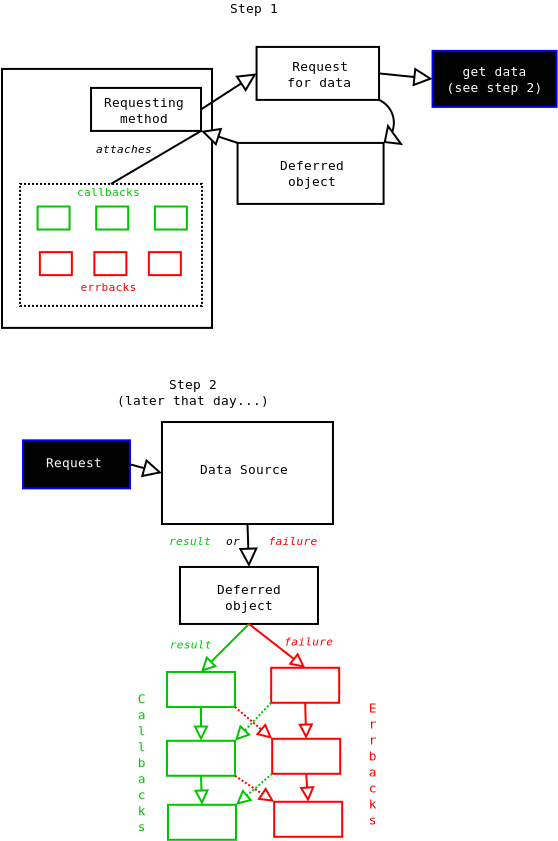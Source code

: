 <?xml version="1.0"?>
<dia:diagram xmlns:dia="http://www.lysator.liu.se/~alla/dia/">
  <dia:layer name="Background" visible="true">
    <dia:object type="Standard - Box" version="0" id="O0">
      <dia:attribute name="obj_pos">
        <dia:point val="10.321,6.85"/>
      </dia:attribute>
      <dia:attribute name="obj_bb">
        <dia:rectangle val="10.271,6.8;20.872,19.849"/>
      </dia:attribute>
      <dia:attribute name="elem_corner">
        <dia:point val="10.321,6.85"/>
      </dia:attribute>
      <dia:attribute name="elem_width">
        <dia:real val="10.501"/>
      </dia:attribute>
      <dia:attribute name="elem_height">
        <dia:real val="12.949"/>
      </dia:attribute>
      <dia:attribute name="show_background">
        <dia:boolean val="true"/>
      </dia:attribute>
    </dia:object>
    <dia:object type="Standard - Box" version="0" id="O1">
      <dia:attribute name="obj_pos">
        <dia:point val="11.222,12.599"/>
      </dia:attribute>
      <dia:attribute name="obj_bb">
        <dia:rectangle val="11.172,12.549;20.372,18.749"/>
      </dia:attribute>
      <dia:attribute name="elem_corner">
        <dia:point val="11.222,12.599"/>
      </dia:attribute>
      <dia:attribute name="elem_width">
        <dia:real val="9.1"/>
      </dia:attribute>
      <dia:attribute name="elem_height">
        <dia:real val="6.1"/>
      </dia:attribute>
      <dia:attribute name="border_width">
        <dia:real val="0.1"/>
      </dia:attribute>
      <dia:attribute name="show_background">
        <dia:boolean val="true"/>
      </dia:attribute>
      <dia:attribute name="line_style">
        <dia:enum val="4"/>
      </dia:attribute>
    </dia:object>
    <dia:object type="Standard - Line" version="0" id="O2">
      <dia:attribute name="obj_pos">
        <dia:point val="20.272,8.875"/>
      </dia:attribute>
      <dia:attribute name="obj_bb">
        <dia:rectangle val="20.23,6.403;23.485,8.917"/>
      </dia:attribute>
      <dia:attribute name="conn_endpoints">
        <dia:point val="20.272,8.875"/>
        <dia:point val="23.05,7.075"/>
      </dia:attribute>
      <dia:attribute name="numcp">
        <dia:int val="1"/>
      </dia:attribute>
      <dia:attribute name="line_width">
        <dia:real val="0.1"/>
      </dia:attribute>
      <dia:attribute name="end_arrow">
        <dia:enum val="2"/>
      </dia:attribute>
      <dia:attribute name="end_arrow_length">
        <dia:real val="0.8"/>
      </dia:attribute>
      <dia:attribute name="end_arrow_width">
        <dia:real val="0.8"/>
      </dia:attribute>
      <dia:connections>
        <dia:connection handle="0" to="O6" connection="4"/>
        <dia:connection handle="1" to="O3" connection="3"/>
      </dia:connections>
    </dia:object>
    <dia:object type="Standard - Box" version="0" id="O3">
      <dia:attribute name="obj_pos">
        <dia:point val="23.05,5.75"/>
      </dia:attribute>
      <dia:attribute name="obj_bb">
        <dia:rectangle val="23,5.7;29.222,8.449"/>
      </dia:attribute>
      <dia:attribute name="elem_corner">
        <dia:point val="23.05,5.75"/>
      </dia:attribute>
      <dia:attribute name="elem_width">
        <dia:real val="6.122"/>
      </dia:attribute>
      <dia:attribute name="elem_height">
        <dia:real val="2.649"/>
      </dia:attribute>
      <dia:attribute name="show_background">
        <dia:boolean val="true"/>
      </dia:attribute>
    </dia:object>
    <dia:object type="Standard - Arc" version="0" id="O4">
      <dia:attribute name="obj_pos">
        <dia:point val="29.172,8.399"/>
      </dia:attribute>
      <dia:attribute name="obj_bb">
        <dia:rectangle val="28.306,8.35;29.965,10.666"/>
      </dia:attribute>
      <dia:attribute name="conn_endpoints">
        <dia:point val="29.172,8.399"/>
        <dia:point val="29.4,10.55"/>
      </dia:attribute>
      <dia:attribute name="curve_distance">
        <dia:real val="-0.625"/>
      </dia:attribute>
      <dia:attribute name="line_width">
        <dia:real val="0.1"/>
      </dia:attribute>
      <dia:attribute name="end_arrow">
        <dia:enum val="2"/>
      </dia:attribute>
      <dia:attribute name="end_arrow_length">
        <dia:real val="0.6"/>
      </dia:attribute>
      <dia:attribute name="end_arrow_width">
        <dia:real val="1.1"/>
      </dia:attribute>
      <dia:connections>
        <dia:connection handle="0" to="O3" connection="7"/>
        <dia:connection handle="1" to="O5" connection="2"/>
      </dia:connections>
    </dia:object>
    <dia:object type="Standard - Box" version="0" id="O5">
      <dia:attribute name="obj_pos">
        <dia:point val="22.1,10.55"/>
      </dia:attribute>
      <dia:attribute name="obj_bb">
        <dia:rectangle val="22.05,10.5;29.45,13.65"/>
      </dia:attribute>
      <dia:attribute name="elem_corner">
        <dia:point val="22.1,10.55"/>
      </dia:attribute>
      <dia:attribute name="elem_width">
        <dia:real val="7.3"/>
      </dia:attribute>
      <dia:attribute name="elem_height">
        <dia:real val="3.05"/>
      </dia:attribute>
      <dia:attribute name="show_background">
        <dia:boolean val="true"/>
      </dia:attribute>
    </dia:object>
    <dia:object type="Standard - Box" version="0" id="O6">
      <dia:attribute name="obj_pos">
        <dia:point val="14.772,7.8"/>
      </dia:attribute>
      <dia:attribute name="obj_bb">
        <dia:rectangle val="14.722,7.75;20.322,10"/>
      </dia:attribute>
      <dia:attribute name="elem_corner">
        <dia:point val="14.772,7.8"/>
      </dia:attribute>
      <dia:attribute name="elem_width">
        <dia:real val="5.5"/>
      </dia:attribute>
      <dia:attribute name="elem_height">
        <dia:real val="2.15"/>
      </dia:attribute>
      <dia:attribute name="show_background">
        <dia:boolean val="true"/>
      </dia:attribute>
    </dia:object>
    <dia:object type="Standard - Box" version="0" id="O7">
      <dia:attribute name="obj_pos">
        <dia:point val="12.099,13.73"/>
      </dia:attribute>
      <dia:attribute name="obj_bb">
        <dia:rectangle val="12.049,13.68;13.749,14.93"/>
      </dia:attribute>
      <dia:attribute name="elem_corner">
        <dia:point val="12.099,13.73"/>
      </dia:attribute>
      <dia:attribute name="elem_width">
        <dia:real val="1.6"/>
      </dia:attribute>
      <dia:attribute name="elem_height">
        <dia:real val="1.15"/>
      </dia:attribute>
      <dia:attribute name="border_width">
        <dia:real val="0.1"/>
      </dia:attribute>
      <dia:attribute name="border_color">
        <dia:color val="#00c600"/>
      </dia:attribute>
      <dia:attribute name="show_background">
        <dia:boolean val="true"/>
      </dia:attribute>
    </dia:object>
    <dia:object type="Standard - Box" version="0" id="O8">
      <dia:attribute name="obj_pos">
        <dia:point val="15.031,13.73"/>
      </dia:attribute>
      <dia:attribute name="obj_bb">
        <dia:rectangle val="14.981,13.68;16.681,14.93"/>
      </dia:attribute>
      <dia:attribute name="elem_corner">
        <dia:point val="15.031,13.73"/>
      </dia:attribute>
      <dia:attribute name="elem_width">
        <dia:real val="1.6"/>
      </dia:attribute>
      <dia:attribute name="elem_height">
        <dia:real val="1.15"/>
      </dia:attribute>
      <dia:attribute name="border_width">
        <dia:real val="0.1"/>
      </dia:attribute>
      <dia:attribute name="border_color">
        <dia:color val="#00c600"/>
      </dia:attribute>
      <dia:attribute name="show_background">
        <dia:boolean val="true"/>
      </dia:attribute>
    </dia:object>
    <dia:object type="Standard - Box" version="0" id="O9">
      <dia:attribute name="obj_pos">
        <dia:point val="17.964,13.73"/>
      </dia:attribute>
      <dia:attribute name="obj_bb">
        <dia:rectangle val="17.914,13.68;19.614,14.93"/>
      </dia:attribute>
      <dia:attribute name="elem_corner">
        <dia:point val="17.964,13.73"/>
      </dia:attribute>
      <dia:attribute name="elem_width">
        <dia:real val="1.6"/>
      </dia:attribute>
      <dia:attribute name="elem_height">
        <dia:real val="1.15"/>
      </dia:attribute>
      <dia:attribute name="border_width">
        <dia:real val="0.1"/>
      </dia:attribute>
      <dia:attribute name="border_color">
        <dia:color val="#00c600"/>
      </dia:attribute>
      <dia:attribute name="show_background">
        <dia:boolean val="true"/>
      </dia:attribute>
    </dia:object>
    <dia:object type="Standard - Box" version="0" id="O10">
      <dia:attribute name="obj_pos">
        <dia:point val="12.214,16.01"/>
      </dia:attribute>
      <dia:attribute name="obj_bb">
        <dia:rectangle val="12.164,15.96;13.864,17.21"/>
      </dia:attribute>
      <dia:attribute name="elem_corner">
        <dia:point val="12.214,16.01"/>
      </dia:attribute>
      <dia:attribute name="elem_width">
        <dia:real val="1.6"/>
      </dia:attribute>
      <dia:attribute name="elem_height">
        <dia:real val="1.15"/>
      </dia:attribute>
      <dia:attribute name="border_width">
        <dia:real val="0.1"/>
      </dia:attribute>
      <dia:attribute name="border_color">
        <dia:color val="#ff0000"/>
      </dia:attribute>
      <dia:attribute name="show_background">
        <dia:boolean val="true"/>
      </dia:attribute>
    </dia:object>
    <dia:object type="Standard - Box" version="0" id="O11">
      <dia:attribute name="obj_pos">
        <dia:point val="14.939,16.01"/>
      </dia:attribute>
      <dia:attribute name="obj_bb">
        <dia:rectangle val="14.889,15.96;16.589,17.21"/>
      </dia:attribute>
      <dia:attribute name="elem_corner">
        <dia:point val="14.939,16.01"/>
      </dia:attribute>
      <dia:attribute name="elem_width">
        <dia:real val="1.6"/>
      </dia:attribute>
      <dia:attribute name="elem_height">
        <dia:real val="1.15"/>
      </dia:attribute>
      <dia:attribute name="border_width">
        <dia:real val="0.1"/>
      </dia:attribute>
      <dia:attribute name="border_color">
        <dia:color val="#ff0000"/>
      </dia:attribute>
      <dia:attribute name="show_background">
        <dia:boolean val="true"/>
      </dia:attribute>
    </dia:object>
    <dia:object type="Standard - Box" version="0" id="O12">
      <dia:attribute name="obj_pos">
        <dia:point val="17.664,16.01"/>
      </dia:attribute>
      <dia:attribute name="obj_bb">
        <dia:rectangle val="17.614,15.96;19.314,17.21"/>
      </dia:attribute>
      <dia:attribute name="elem_corner">
        <dia:point val="17.664,16.01"/>
      </dia:attribute>
      <dia:attribute name="elem_width">
        <dia:real val="1.6"/>
      </dia:attribute>
      <dia:attribute name="elem_height">
        <dia:real val="1.15"/>
      </dia:attribute>
      <dia:attribute name="border_width">
        <dia:real val="0.1"/>
      </dia:attribute>
      <dia:attribute name="border_color">
        <dia:color val="#ff0000"/>
      </dia:attribute>
      <dia:attribute name="show_background">
        <dia:boolean val="true"/>
      </dia:attribute>
    </dia:object>
    <dia:object type="Standard - Text" version="0" id="O13">
      <dia:attribute name="obj_pos">
        <dia:point val="26.179,6.949"/>
      </dia:attribute>
      <dia:attribute name="obj_bb">
        <dia:rectangle val="24.14,6.332;28.218,7.932"/>
      </dia:attribute>
      <dia:attribute name="text">
        <dia:composite type="text">
          <dia:attribute name="string">
            <dia:string>#Request
for data#</dia:string>
          </dia:attribute>
          <dia:attribute name="font">
            <dia:font name="Courier"/>
          </dia:attribute>
          <dia:attribute name="height">
            <dia:real val="0.8"/>
          </dia:attribute>
          <dia:attribute name="pos">
            <dia:point val="26.179,6.949"/>
          </dia:attribute>
          <dia:attribute name="color">
            <dia:color val="#000000"/>
          </dia:attribute>
          <dia:attribute name="alignment">
            <dia:enum val="1"/>
          </dia:attribute>
        </dia:composite>
      </dia:attribute>
    </dia:object>
    <dia:object type="Standard - Text" version="0" id="O14">
      <dia:attribute name="obj_pos">
        <dia:point val="17.422,8.749"/>
      </dia:attribute>
      <dia:attribute name="obj_bb">
        <dia:rectangle val="14.898,8.132;19.946,9.732"/>
      </dia:attribute>
      <dia:attribute name="text">
        <dia:composite type="text">
          <dia:attribute name="string">
            <dia:string>#Requesting
method#</dia:string>
          </dia:attribute>
          <dia:attribute name="font">
            <dia:font name="Courier"/>
          </dia:attribute>
          <dia:attribute name="height">
            <dia:real val="0.8"/>
          </dia:attribute>
          <dia:attribute name="pos">
            <dia:point val="17.422,8.749"/>
          </dia:attribute>
          <dia:attribute name="color">
            <dia:color val="#000000"/>
          </dia:attribute>
          <dia:attribute name="alignment">
            <dia:enum val="1"/>
          </dia:attribute>
        </dia:composite>
      </dia:attribute>
    </dia:object>
    <dia:object type="Standard - Text" version="0" id="O15">
      <dia:attribute name="obj_pos">
        <dia:point val="15.641,17.949"/>
      </dia:attribute>
      <dia:attribute name="obj_bb">
        <dia:rectangle val="13.844,17.409;17.438,18.109"/>
      </dia:attribute>
      <dia:attribute name="text">
        <dia:composite type="text">
          <dia:attribute name="string">
            <dia:string>#errbacks#</dia:string>
          </dia:attribute>
          <dia:attribute name="font">
            <dia:font name="Courier"/>
          </dia:attribute>
          <dia:attribute name="height">
            <dia:real val="0.7"/>
          </dia:attribute>
          <dia:attribute name="pos">
            <dia:point val="15.641,17.949"/>
          </dia:attribute>
          <dia:attribute name="color">
            <dia:color val="#ff0000"/>
          </dia:attribute>
          <dia:attribute name="alignment">
            <dia:enum val="1"/>
          </dia:attribute>
        </dia:composite>
      </dia:attribute>
    </dia:object>
    <dia:object type="Standard - Text" version="0" id="O16">
      <dia:attribute name="obj_pos">
        <dia:point val="15.641,13.199"/>
      </dia:attribute>
      <dia:attribute name="obj_bb">
        <dia:rectangle val="13.632,12.659;17.65,13.359"/>
      </dia:attribute>
      <dia:attribute name="text">
        <dia:composite type="text">
          <dia:attribute name="string">
            <dia:string>#callbacks#</dia:string>
          </dia:attribute>
          <dia:attribute name="font">
            <dia:font name="Courier"/>
          </dia:attribute>
          <dia:attribute name="height">
            <dia:real val="0.7"/>
          </dia:attribute>
          <dia:attribute name="pos">
            <dia:point val="15.641,13.199"/>
          </dia:attribute>
          <dia:attribute name="color">
            <dia:color val="#00c600"/>
          </dia:attribute>
          <dia:attribute name="alignment">
            <dia:enum val="1"/>
          </dia:attribute>
        </dia:composite>
      </dia:attribute>
    </dia:object>
    <dia:object type="Standard - Text" version="0" id="O17">
      <dia:attribute name="obj_pos">
        <dia:point val="25.822,11.899"/>
      </dia:attribute>
      <dia:attribute name="obj_bb">
        <dia:rectangle val="23.783,11.282;27.861,12.882"/>
      </dia:attribute>
      <dia:attribute name="text">
        <dia:composite type="text">
          <dia:attribute name="string">
            <dia:string>#Deferred
object#</dia:string>
          </dia:attribute>
          <dia:attribute name="font">
            <dia:font name="Courier"/>
          </dia:attribute>
          <dia:attribute name="height">
            <dia:real val="0.8"/>
          </dia:attribute>
          <dia:attribute name="pos">
            <dia:point val="25.822,11.899"/>
          </dia:attribute>
          <dia:attribute name="color">
            <dia:color val="#000000"/>
          </dia:attribute>
          <dia:attribute name="alignment">
            <dia:enum val="1"/>
          </dia:attribute>
        </dia:composite>
      </dia:attribute>
    </dia:object>
    <dia:object type="Standard - Line" version="0" id="O18">
      <dia:attribute name="obj_pos">
        <dia:point val="22.1,10.55"/>
      </dia:attribute>
      <dia:attribute name="obj_bb">
        <dia:rectangle val="20.023,9.19;22.148,10.71"/>
      </dia:attribute>
      <dia:attribute name="conn_endpoints">
        <dia:point val="22.1,10.55"/>
        <dia:point val="20.272,9.95"/>
      </dia:attribute>
      <dia:attribute name="numcp">
        <dia:int val="1"/>
      </dia:attribute>
      <dia:attribute name="line_width">
        <dia:real val="0.1"/>
      </dia:attribute>
      <dia:attribute name="end_arrow">
        <dia:enum val="2"/>
      </dia:attribute>
      <dia:attribute name="end_arrow_length">
        <dia:real val="0.8"/>
      </dia:attribute>
      <dia:attribute name="end_arrow_width">
        <dia:real val="0.8"/>
      </dia:attribute>
      <dia:connections>
        <dia:connection handle="0" to="O5" connection="0"/>
        <dia:connection handle="1" to="O6" connection="7"/>
      </dia:connections>
    </dia:object>
    <dia:object type="Standard - Line" version="0" id="O19">
      <dia:attribute name="obj_pos">
        <dia:point val="20.272,9.95"/>
      </dia:attribute>
      <dia:attribute name="obj_bb">
        <dia:rectangle val="15.729,9.907;20.315,12.642"/>
      </dia:attribute>
      <dia:attribute name="conn_endpoints">
        <dia:point val="20.272,9.95"/>
        <dia:point val="15.772,12.599"/>
      </dia:attribute>
      <dia:attribute name="numcp">
        <dia:int val="1"/>
      </dia:attribute>
      <dia:connections>
        <dia:connection handle="0" to="O6" connection="7"/>
        <dia:connection handle="1" to="O1" connection="1"/>
      </dia:connections>
    </dia:object>
    <dia:object type="Standard - Text" version="0" id="O20">
      <dia:attribute name="obj_pos">
        <dia:point val="16.422,11.049"/>
      </dia:attribute>
      <dia:attribute name="obj_bb">
        <dia:rectangle val="14.625,10.509;18.219,11.209"/>
      </dia:attribute>
      <dia:attribute name="text">
        <dia:composite type="text">
          <dia:attribute name="string">
            <dia:string>#attaches#</dia:string>
          </dia:attribute>
          <dia:attribute name="font">
            <dia:font name="Courier-Oblique"/>
          </dia:attribute>
          <dia:attribute name="height">
            <dia:real val="0.7"/>
          </dia:attribute>
          <dia:attribute name="pos">
            <dia:point val="16.422,11.049"/>
          </dia:attribute>
          <dia:attribute name="color">
            <dia:color val="#000000"/>
          </dia:attribute>
          <dia:attribute name="alignment">
            <dia:enum val="1"/>
          </dia:attribute>
        </dia:composite>
      </dia:attribute>
    </dia:object>
    <dia:object type="Standard - Box" version="0" id="O21">
      <dia:attribute name="obj_pos">
        <dia:point val="31.849,5.949"/>
      </dia:attribute>
      <dia:attribute name="obj_bb">
        <dia:rectangle val="31.799,5.899;38.099,8.799"/>
      </dia:attribute>
      <dia:attribute name="elem_corner">
        <dia:point val="31.849,5.949"/>
      </dia:attribute>
      <dia:attribute name="elem_width">
        <dia:real val="6.2"/>
      </dia:attribute>
      <dia:attribute name="elem_height">
        <dia:real val="2.8"/>
      </dia:attribute>
      <dia:attribute name="border_width">
        <dia:real val="0.1"/>
      </dia:attribute>
      <dia:attribute name="border_color">
        <dia:color val="#0000ff"/>
      </dia:attribute>
      <dia:attribute name="inner_color">
        <dia:color val="#010101"/>
      </dia:attribute>
      <dia:attribute name="show_background">
        <dia:boolean val="true"/>
      </dia:attribute>
    </dia:object>
    <dia:object type="Standard - Text" version="0" id="O22">
      <dia:attribute name="obj_pos">
        <dia:point val="34.95,7.199"/>
      </dia:attribute>
      <dia:attribute name="obj_bb">
        <dia:rectangle val="31.941,6.582;37.958,8.182"/>
      </dia:attribute>
      <dia:attribute name="text">
        <dia:composite type="text">
          <dia:attribute name="string">
            <dia:string>#get data
(see step 2)#</dia:string>
          </dia:attribute>
          <dia:attribute name="font">
            <dia:font name="Courier"/>
          </dia:attribute>
          <dia:attribute name="height">
            <dia:real val="0.8"/>
          </dia:attribute>
          <dia:attribute name="pos">
            <dia:point val="34.95,7.199"/>
          </dia:attribute>
          <dia:attribute name="color">
            <dia:color val="#ffffff"/>
          </dia:attribute>
          <dia:attribute name="alignment">
            <dia:enum val="1"/>
          </dia:attribute>
        </dia:composite>
      </dia:attribute>
    </dia:object>
    <dia:object type="Standard - Line" version="0" id="O23">
      <dia:attribute name="obj_pos">
        <dia:point val="29.172,7.075"/>
      </dia:attribute>
      <dia:attribute name="obj_bb">
        <dia:rectangle val="29.122,6.554;31.931,8.145"/>
      </dia:attribute>
      <dia:attribute name="conn_endpoints">
        <dia:point val="29.172,7.075"/>
        <dia:point val="31.849,7.349"/>
      </dia:attribute>
      <dia:attribute name="numcp">
        <dia:int val="1"/>
      </dia:attribute>
      <dia:attribute name="line_width">
        <dia:real val="0.1"/>
      </dia:attribute>
      <dia:attribute name="end_arrow">
        <dia:enum val="2"/>
      </dia:attribute>
      <dia:attribute name="end_arrow_length">
        <dia:real val="0.8"/>
      </dia:attribute>
      <dia:attribute name="end_arrow_width">
        <dia:real val="0.8"/>
      </dia:attribute>
      <dia:connections>
        <dia:connection handle="0" to="O3" connection="4"/>
        <dia:connection handle="1" to="O21" connection="3"/>
      </dia:connections>
    </dia:object>
    <dia:object type="Standard - Text" version="0" id="O24">
      <dia:attribute name="obj_pos">
        <dia:point val="22.92,4.049"/>
      </dia:attribute>
      <dia:attribute name="obj_bb">
        <dia:rectangle val="21.365,3.432;24.474,4.232"/>
      </dia:attribute>
      <dia:attribute name="text">
        <dia:composite type="text">
          <dia:attribute name="string">
            <dia:string>#Step 1#</dia:string>
          </dia:attribute>
          <dia:attribute name="font">
            <dia:font name="Courier"/>
          </dia:attribute>
          <dia:attribute name="height">
            <dia:real val="0.8"/>
          </dia:attribute>
          <dia:attribute name="pos">
            <dia:point val="22.92,4.049"/>
          </dia:attribute>
          <dia:attribute name="color">
            <dia:color val="#000000"/>
          </dia:attribute>
          <dia:attribute name="alignment">
            <dia:enum val="1"/>
          </dia:attribute>
        </dia:composite>
      </dia:attribute>
    </dia:object>
    <dia:object type="Standard - Text" version="0" id="O25">
      <dia:attribute name="obj_pos">
        <dia:point val="19.87,22.852"/>
      </dia:attribute>
      <dia:attribute name="obj_bb">
        <dia:rectangle val="15.164,22.235;24.575,23.835"/>
      </dia:attribute>
      <dia:attribute name="text">
        <dia:composite type="text">
          <dia:attribute name="string">
            <dia:string>#Step 2
(later that day...)#</dia:string>
          </dia:attribute>
          <dia:attribute name="font">
            <dia:font name="Courier"/>
          </dia:attribute>
          <dia:attribute name="height">
            <dia:real val="0.8"/>
          </dia:attribute>
          <dia:attribute name="pos">
            <dia:point val="19.87,22.852"/>
          </dia:attribute>
          <dia:attribute name="color">
            <dia:color val="#000000"/>
          </dia:attribute>
          <dia:attribute name="alignment">
            <dia:enum val="1"/>
          </dia:attribute>
        </dia:composite>
      </dia:attribute>
    </dia:object>
    <dia:object type="Standard - Box" version="0" id="O26">
      <dia:attribute name="obj_pos">
        <dia:point val="18.32,24.505"/>
      </dia:attribute>
      <dia:attribute name="obj_bb">
        <dia:rectangle val="18.27,24.455;26.92,29.655"/>
      </dia:attribute>
      <dia:attribute name="elem_corner">
        <dia:point val="18.32,24.505"/>
      </dia:attribute>
      <dia:attribute name="elem_width">
        <dia:real val="8.55"/>
      </dia:attribute>
      <dia:attribute name="elem_height">
        <dia:real val="5.1"/>
      </dia:attribute>
      <dia:attribute name="show_background">
        <dia:boolean val="true"/>
      </dia:attribute>
    </dia:object>
    <dia:object type="Standard - Text" version="0" id="O27">
      <dia:attribute name="obj_pos">
        <dia:point val="22.42,27.105"/>
      </dia:attribute>
      <dia:attribute name="obj_bb">
        <dia:rectangle val="19.653,26.488;25.186,27.288"/>
      </dia:attribute>
      <dia:attribute name="text">
        <dia:composite type="text">
          <dia:attribute name="string">
            <dia:string>#Data Source#</dia:string>
          </dia:attribute>
          <dia:attribute name="font">
            <dia:font name="Courier"/>
          </dia:attribute>
          <dia:attribute name="height">
            <dia:real val="0.8"/>
          </dia:attribute>
          <dia:attribute name="pos">
            <dia:point val="22.42,27.105"/>
          </dia:attribute>
          <dia:attribute name="color">
            <dia:color val="#000000"/>
          </dia:attribute>
          <dia:attribute name="alignment">
            <dia:enum val="1"/>
          </dia:attribute>
        </dia:composite>
      </dia:attribute>
    </dia:object>
    <dia:object type="Standard - Box" version="0" id="O28">
      <dia:attribute name="obj_pos">
        <dia:point val="11.37,25.421"/>
      </dia:attribute>
      <dia:attribute name="obj_bb">
        <dia:rectangle val="11.32,25.371;16.77,27.871"/>
      </dia:attribute>
      <dia:attribute name="elem_corner">
        <dia:point val="11.37,25.421"/>
      </dia:attribute>
      <dia:attribute name="elem_width">
        <dia:real val="5.35"/>
      </dia:attribute>
      <dia:attribute name="elem_height">
        <dia:real val="2.4"/>
      </dia:attribute>
      <dia:attribute name="border_width">
        <dia:real val="0.1"/>
      </dia:attribute>
      <dia:attribute name="border_color">
        <dia:color val="#0000ff"/>
      </dia:attribute>
      <dia:attribute name="inner_color">
        <dia:color val="#010101"/>
      </dia:attribute>
      <dia:attribute name="show_background">
        <dia:boolean val="true"/>
      </dia:attribute>
    </dia:object>
    <dia:object type="Standard - Text" version="0" id="O29">
      <dia:attribute name="obj_pos">
        <dia:point val="13.92,26.771"/>
      </dia:attribute>
      <dia:attribute name="obj_bb">
        <dia:rectangle val="12.123,26.154;15.716,26.954"/>
      </dia:attribute>
      <dia:attribute name="text">
        <dia:composite type="text">
          <dia:attribute name="string">
            <dia:string>#Request#</dia:string>
          </dia:attribute>
          <dia:attribute name="font">
            <dia:font name="Courier"/>
          </dia:attribute>
          <dia:attribute name="height">
            <dia:real val="0.8"/>
          </dia:attribute>
          <dia:attribute name="pos">
            <dia:point val="13.92,26.771"/>
          </dia:attribute>
          <dia:attribute name="color">
            <dia:color val="#ffffff"/>
          </dia:attribute>
          <dia:attribute name="alignment">
            <dia:enum val="1"/>
          </dia:attribute>
        </dia:composite>
      </dia:attribute>
    </dia:object>
    <dia:object type="Standard - Line" version="0" id="O30">
      <dia:attribute name="obj_pos">
        <dia:point val="16.72,26.621"/>
      </dia:attribute>
      <dia:attribute name="obj_bb">
        <dia:rectangle val="16.671,26.283;18.529,27.827"/>
      </dia:attribute>
      <dia:attribute name="conn_endpoints">
        <dia:point val="16.72,26.621"/>
        <dia:point val="18.32,27.055"/>
      </dia:attribute>
      <dia:attribute name="numcp">
        <dia:int val="1"/>
      </dia:attribute>
      <dia:attribute name="line_width">
        <dia:real val="0.1"/>
      </dia:attribute>
      <dia:attribute name="end_arrow">
        <dia:enum val="2"/>
      </dia:attribute>
      <dia:attribute name="end_arrow_length">
        <dia:real val="0.8"/>
      </dia:attribute>
      <dia:attribute name="end_arrow_width">
        <dia:real val="0.8"/>
      </dia:attribute>
      <dia:connections>
        <dia:connection handle="0" to="O28" connection="4"/>
        <dia:connection handle="1" to="O26" connection="3"/>
      </dia:connections>
    </dia:object>
    <dia:object type="Standard - Box" version="0" id="O31">
      <dia:attribute name="obj_pos">
        <dia:point val="19.22,31.752"/>
      </dia:attribute>
      <dia:attribute name="obj_bb">
        <dia:rectangle val="19.17,31.702;26.17,34.652"/>
      </dia:attribute>
      <dia:attribute name="elem_corner">
        <dia:point val="19.22,31.752"/>
      </dia:attribute>
      <dia:attribute name="elem_width">
        <dia:real val="6.9"/>
      </dia:attribute>
      <dia:attribute name="elem_height">
        <dia:real val="2.85"/>
      </dia:attribute>
      <dia:attribute name="show_background">
        <dia:boolean val="true"/>
      </dia:attribute>
    </dia:object>
    <dia:object type="Standard - Text" version="0" id="O32">
      <dia:attribute name="obj_pos">
        <dia:point val="22.67,33.102"/>
      </dia:attribute>
      <dia:attribute name="obj_bb">
        <dia:rectangle val="20.63,32.485;24.709,34.085"/>
      </dia:attribute>
      <dia:attribute name="text">
        <dia:composite type="text">
          <dia:attribute name="string">
            <dia:string>#Deferred
object#</dia:string>
          </dia:attribute>
          <dia:attribute name="font">
            <dia:font name="Courier"/>
          </dia:attribute>
          <dia:attribute name="height">
            <dia:real val="0.8"/>
          </dia:attribute>
          <dia:attribute name="pos">
            <dia:point val="22.67,33.102"/>
          </dia:attribute>
          <dia:attribute name="color">
            <dia:color val="#000000"/>
          </dia:attribute>
          <dia:attribute name="alignment">
            <dia:enum val="1"/>
          </dia:attribute>
        </dia:composite>
      </dia:attribute>
    </dia:object>
    <dia:object type="Standard - Line" version="0" id="O33">
      <dia:attribute name="obj_pos">
        <dia:point val="22.595,29.605"/>
      </dia:attribute>
      <dia:attribute name="obj_bb">
        <dia:rectangle val="21.87,29.555;23.469,31.802"/>
      </dia:attribute>
      <dia:attribute name="conn_endpoints">
        <dia:point val="22.595,29.605"/>
        <dia:point val="22.67,31.752"/>
      </dia:attribute>
      <dia:attribute name="numcp">
        <dia:int val="1"/>
      </dia:attribute>
      <dia:attribute name="line_width">
        <dia:real val="0.1"/>
      </dia:attribute>
      <dia:attribute name="end_arrow">
        <dia:enum val="2"/>
      </dia:attribute>
      <dia:attribute name="end_arrow_length">
        <dia:real val="0.8"/>
      </dia:attribute>
      <dia:attribute name="end_arrow_width">
        <dia:real val="0.8"/>
      </dia:attribute>
      <dia:connections>
        <dia:connection handle="0" to="O26" connection="6"/>
        <dia:connection handle="1" to="O31" connection="1"/>
      </dia:connections>
    </dia:object>
    <dia:object type="Standard - Box" version="0" id="O34">
      <dia:attribute name="obj_pos">
        <dia:point val="18.57,37.003"/>
      </dia:attribute>
      <dia:attribute name="obj_bb">
        <dia:rectangle val="18.52,36.953;22.02,38.803"/>
      </dia:attribute>
      <dia:attribute name="elem_corner">
        <dia:point val="18.57,37.003"/>
      </dia:attribute>
      <dia:attribute name="elem_width">
        <dia:real val="3.4"/>
      </dia:attribute>
      <dia:attribute name="elem_height">
        <dia:real val="1.75"/>
      </dia:attribute>
      <dia:attribute name="border_width">
        <dia:real val="0.1"/>
      </dia:attribute>
      <dia:attribute name="border_color">
        <dia:color val="#00c600"/>
      </dia:attribute>
      <dia:attribute name="show_background">
        <dia:boolean val="true"/>
      </dia:attribute>
    </dia:object>
    <dia:object type="Standard - Box" version="0" id="O35">
      <dia:attribute name="obj_pos">
        <dia:point val="18.57,40.443"/>
      </dia:attribute>
      <dia:attribute name="obj_bb">
        <dia:rectangle val="18.52,40.393;22.02,42.243"/>
      </dia:attribute>
      <dia:attribute name="elem_corner">
        <dia:point val="18.57,40.443"/>
      </dia:attribute>
      <dia:attribute name="elem_width">
        <dia:real val="3.4"/>
      </dia:attribute>
      <dia:attribute name="elem_height">
        <dia:real val="1.75"/>
      </dia:attribute>
      <dia:attribute name="border_width">
        <dia:real val="0.1"/>
      </dia:attribute>
      <dia:attribute name="border_color">
        <dia:color val="#00c600"/>
      </dia:attribute>
      <dia:attribute name="show_background">
        <dia:boolean val="true"/>
      </dia:attribute>
    </dia:object>
    <dia:object type="Standard - Box" version="0" id="O36">
      <dia:attribute name="obj_pos">
        <dia:point val="18.62,43.643"/>
      </dia:attribute>
      <dia:attribute name="obj_bb">
        <dia:rectangle val="18.57,43.593;22.07,45.443"/>
      </dia:attribute>
      <dia:attribute name="elem_corner">
        <dia:point val="18.62,43.643"/>
      </dia:attribute>
      <dia:attribute name="elem_width">
        <dia:real val="3.4"/>
      </dia:attribute>
      <dia:attribute name="elem_height">
        <dia:real val="1.75"/>
      </dia:attribute>
      <dia:attribute name="border_width">
        <dia:real val="0.1"/>
      </dia:attribute>
      <dia:attribute name="border_color">
        <dia:color val="#00c600"/>
      </dia:attribute>
      <dia:attribute name="show_background">
        <dia:boolean val="true"/>
      </dia:attribute>
    </dia:object>
    <dia:object type="Standard - Text" version="0" id="O37">
      <dia:attribute name="obj_pos">
        <dia:point val="19.72,30.653"/>
      </dia:attribute>
      <dia:attribute name="obj_bb">
        <dia:rectangle val="18.347,30.113;21.092,30.813"/>
      </dia:attribute>
      <dia:attribute name="text">
        <dia:composite type="text">
          <dia:attribute name="string">
            <dia:string>#result#</dia:string>
          </dia:attribute>
          <dia:attribute name="font">
            <dia:font name="Courier-Oblique"/>
          </dia:attribute>
          <dia:attribute name="height">
            <dia:real val="0.7"/>
          </dia:attribute>
          <dia:attribute name="pos">
            <dia:point val="19.72,30.653"/>
          </dia:attribute>
          <dia:attribute name="color">
            <dia:color val="#00c600"/>
          </dia:attribute>
          <dia:attribute name="alignment">
            <dia:enum val="1"/>
          </dia:attribute>
        </dia:composite>
      </dia:attribute>
    </dia:object>
    <dia:object type="Standard - Line" version="0" id="O38">
      <dia:attribute name="obj_pos">
        <dia:point val="22.67,34.602"/>
      </dia:attribute>
      <dia:attribute name="obj_bb">
        <dia:rectangle val="19.845,34.567;22.705,37.427"/>
      </dia:attribute>
      <dia:attribute name="conn_endpoints">
        <dia:point val="22.67,34.602"/>
        <dia:point val="20.27,37.003"/>
      </dia:attribute>
      <dia:attribute name="numcp">
        <dia:int val="1"/>
      </dia:attribute>
      <dia:attribute name="line_color">
        <dia:color val="#00c600"/>
      </dia:attribute>
      <dia:attribute name="line_width">
        <dia:real val="0.1"/>
      </dia:attribute>
      <dia:attribute name="end_arrow">
        <dia:enum val="2"/>
      </dia:attribute>
      <dia:attribute name="end_arrow_length">
        <dia:real val="0.6"/>
      </dia:attribute>
      <dia:attribute name="end_arrow_width">
        <dia:real val="0.6"/>
      </dia:attribute>
      <dia:connections>
        <dia:connection handle="0" to="O31" connection="6"/>
        <dia:connection handle="1" to="O34" connection="1"/>
      </dia:connections>
    </dia:object>
    <dia:object type="Standard - Text" version="0" id="O39">
      <dia:attribute name="obj_pos">
        <dia:point val="21.87,30.653"/>
      </dia:attribute>
      <dia:attribute name="obj_bb">
        <dia:rectangle val="21.295,30.113;22.394,30.813"/>
      </dia:attribute>
      <dia:attribute name="text">
        <dia:composite type="text">
          <dia:attribute name="string">
            <dia:string>#or#</dia:string>
          </dia:attribute>
          <dia:attribute name="font">
            <dia:font name="Courier-Oblique"/>
          </dia:attribute>
          <dia:attribute name="height">
            <dia:real val="0.7"/>
          </dia:attribute>
          <dia:attribute name="pos">
            <dia:point val="21.87,30.653"/>
          </dia:attribute>
          <dia:attribute name="color">
            <dia:color val="#000000"/>
          </dia:attribute>
          <dia:attribute name="alignment">
            <dia:enum val="1"/>
          </dia:attribute>
        </dia:composite>
      </dia:attribute>
    </dia:object>
    <dia:object type="Standard - Text" version="0" id="O40">
      <dia:attribute name="obj_pos">
        <dia:point val="24.87,30.653"/>
      </dia:attribute>
      <dia:attribute name="obj_bb">
        <dia:rectangle val="23.285,30.113;26.454,30.813"/>
      </dia:attribute>
      <dia:attribute name="text">
        <dia:composite type="text">
          <dia:attribute name="string">
            <dia:string>#failure#</dia:string>
          </dia:attribute>
          <dia:attribute name="font">
            <dia:font name="Courier-Oblique"/>
          </dia:attribute>
          <dia:attribute name="height">
            <dia:real val="0.7"/>
          </dia:attribute>
          <dia:attribute name="pos">
            <dia:point val="24.87,30.653"/>
          </dia:attribute>
          <dia:attribute name="color">
            <dia:color val="#ff0000"/>
          </dia:attribute>
          <dia:attribute name="alignment">
            <dia:enum val="1"/>
          </dia:attribute>
        </dia:composite>
      </dia:attribute>
    </dia:object>
    <dia:object type="Standard - Box" version="0" id="O41">
      <dia:attribute name="obj_pos">
        <dia:point val="23.78,36.793"/>
      </dia:attribute>
      <dia:attribute name="obj_bb">
        <dia:rectangle val="23.73,36.743;27.23,38.593"/>
      </dia:attribute>
      <dia:attribute name="elem_corner">
        <dia:point val="23.78,36.793"/>
      </dia:attribute>
      <dia:attribute name="elem_width">
        <dia:real val="3.4"/>
      </dia:attribute>
      <dia:attribute name="elem_height">
        <dia:real val="1.75"/>
      </dia:attribute>
      <dia:attribute name="border_width">
        <dia:real val="0.1"/>
      </dia:attribute>
      <dia:attribute name="border_color">
        <dia:color val="#ff0000"/>
      </dia:attribute>
      <dia:attribute name="show_background">
        <dia:boolean val="true"/>
      </dia:attribute>
    </dia:object>
    <dia:object type="Standard - Box" version="0" id="O42">
      <dia:attribute name="obj_pos">
        <dia:point val="23.83,40.343"/>
      </dia:attribute>
      <dia:attribute name="obj_bb">
        <dia:rectangle val="23.78,40.293;27.28,42.143"/>
      </dia:attribute>
      <dia:attribute name="elem_corner">
        <dia:point val="23.83,40.343"/>
      </dia:attribute>
      <dia:attribute name="elem_width">
        <dia:real val="3.4"/>
      </dia:attribute>
      <dia:attribute name="elem_height">
        <dia:real val="1.75"/>
      </dia:attribute>
      <dia:attribute name="border_width">
        <dia:real val="0.1"/>
      </dia:attribute>
      <dia:attribute name="border_color">
        <dia:color val="#ff0000"/>
      </dia:attribute>
      <dia:attribute name="show_background">
        <dia:boolean val="true"/>
      </dia:attribute>
    </dia:object>
    <dia:object type="Standard - Box" version="0" id="O43">
      <dia:attribute name="obj_pos">
        <dia:point val="23.93,43.493"/>
      </dia:attribute>
      <dia:attribute name="obj_bb">
        <dia:rectangle val="23.88,43.443;27.38,45.293"/>
      </dia:attribute>
      <dia:attribute name="elem_corner">
        <dia:point val="23.93,43.493"/>
      </dia:attribute>
      <dia:attribute name="elem_width">
        <dia:real val="3.4"/>
      </dia:attribute>
      <dia:attribute name="elem_height">
        <dia:real val="1.75"/>
      </dia:attribute>
      <dia:attribute name="border_width">
        <dia:real val="0.1"/>
      </dia:attribute>
      <dia:attribute name="border_color">
        <dia:color val="#ff0000"/>
      </dia:attribute>
      <dia:attribute name="show_background">
        <dia:boolean val="true"/>
      </dia:attribute>
    </dia:object>
    <dia:object type="Standard - Line" version="0" id="O44">
      <dia:attribute name="obj_pos">
        <dia:point val="22.67,34.602"/>
      </dia:attribute>
      <dia:attribute name="obj_bb">
        <dia:rectangle val="22.63,34.563;25.848,37.266"/>
      </dia:attribute>
      <dia:attribute name="conn_endpoints">
        <dia:point val="22.67,34.602"/>
        <dia:point val="25.48,36.793"/>
      </dia:attribute>
      <dia:attribute name="numcp">
        <dia:int val="1"/>
      </dia:attribute>
      <dia:attribute name="line_color">
        <dia:color val="#ff0000"/>
      </dia:attribute>
      <dia:attribute name="line_width">
        <dia:real val="0.1"/>
      </dia:attribute>
      <dia:attribute name="end_arrow">
        <dia:enum val="2"/>
      </dia:attribute>
      <dia:attribute name="end_arrow_length">
        <dia:real val="0.6"/>
      </dia:attribute>
      <dia:attribute name="end_arrow_width">
        <dia:real val="0.6"/>
      </dia:attribute>
      <dia:connections>
        <dia:connection handle="0" to="O31" connection="6"/>
        <dia:connection handle="1" to="O41" connection="1"/>
      </dia:connections>
    </dia:object>
    <dia:object type="Standard - Line" version="0" id="O45">
      <dia:attribute name="obj_pos">
        <dia:point val="20.27,38.753"/>
      </dia:attribute>
      <dia:attribute name="obj_bb">
        <dia:rectangle val="19.67,38.703;20.87,40.493"/>
      </dia:attribute>
      <dia:attribute name="conn_endpoints">
        <dia:point val="20.27,38.753"/>
        <dia:point val="20.27,40.443"/>
      </dia:attribute>
      <dia:attribute name="numcp">
        <dia:int val="1"/>
      </dia:attribute>
      <dia:attribute name="line_color">
        <dia:color val="#00c600"/>
      </dia:attribute>
      <dia:attribute name="line_width">
        <dia:real val="0.1"/>
      </dia:attribute>
      <dia:attribute name="end_arrow">
        <dia:enum val="2"/>
      </dia:attribute>
      <dia:attribute name="end_arrow_length">
        <dia:real val="0.6"/>
      </dia:attribute>
      <dia:attribute name="end_arrow_width">
        <dia:real val="0.6"/>
      </dia:attribute>
      <dia:connections>
        <dia:connection handle="0" to="O34" connection="6"/>
        <dia:connection handle="1" to="O35" connection="1"/>
      </dia:connections>
    </dia:object>
    <dia:object type="Standard - Line" version="0" id="O46">
      <dia:attribute name="obj_pos">
        <dia:point val="20.27,42.193"/>
      </dia:attribute>
      <dia:attribute name="obj_bb">
        <dia:rectangle val="19.72,42.143;20.919,43.693"/>
      </dia:attribute>
      <dia:attribute name="conn_endpoints">
        <dia:point val="20.27,42.193"/>
        <dia:point val="20.32,43.643"/>
      </dia:attribute>
      <dia:attribute name="numcp">
        <dia:int val="1"/>
      </dia:attribute>
      <dia:attribute name="line_color">
        <dia:color val="#00c600"/>
      </dia:attribute>
      <dia:attribute name="line_width">
        <dia:real val="0.1"/>
      </dia:attribute>
      <dia:attribute name="end_arrow">
        <dia:enum val="2"/>
      </dia:attribute>
      <dia:attribute name="end_arrow_length">
        <dia:real val="0.6"/>
      </dia:attribute>
      <dia:attribute name="end_arrow_width">
        <dia:real val="0.6"/>
      </dia:attribute>
      <dia:connections>
        <dia:connection handle="0" to="O35" connection="6"/>
        <dia:connection handle="1" to="O36" connection="1"/>
      </dia:connections>
    </dia:object>
    <dia:object type="Standard - Line" version="0" id="O47">
      <dia:attribute name="obj_pos">
        <dia:point val="25.48,38.543"/>
      </dia:attribute>
      <dia:attribute name="obj_bb">
        <dia:rectangle val="24.93,38.493;26.129,40.393"/>
      </dia:attribute>
      <dia:attribute name="conn_endpoints">
        <dia:point val="25.48,38.543"/>
        <dia:point val="25.53,40.343"/>
      </dia:attribute>
      <dia:attribute name="numcp">
        <dia:int val="1"/>
      </dia:attribute>
      <dia:attribute name="line_color">
        <dia:color val="#ff0000"/>
      </dia:attribute>
      <dia:attribute name="line_width">
        <dia:real val="0.1"/>
      </dia:attribute>
      <dia:attribute name="end_arrow">
        <dia:enum val="2"/>
      </dia:attribute>
      <dia:attribute name="end_arrow_length">
        <dia:real val="0.6"/>
      </dia:attribute>
      <dia:attribute name="end_arrow_width">
        <dia:real val="0.6"/>
      </dia:attribute>
      <dia:connections>
        <dia:connection handle="0" to="O41" connection="6"/>
        <dia:connection handle="1" to="O42" connection="1"/>
      </dia:connections>
    </dia:object>
    <dia:object type="Standard - Line" version="0" id="O48">
      <dia:attribute name="obj_pos">
        <dia:point val="25.53,42.093"/>
      </dia:attribute>
      <dia:attribute name="obj_bb">
        <dia:rectangle val="25.031,42.043;26.228,43.543"/>
      </dia:attribute>
      <dia:attribute name="conn_endpoints">
        <dia:point val="25.53,42.093"/>
        <dia:point val="25.63,43.493"/>
      </dia:attribute>
      <dia:attribute name="numcp">
        <dia:int val="1"/>
      </dia:attribute>
      <dia:attribute name="line_color">
        <dia:color val="#ff0000"/>
      </dia:attribute>
      <dia:attribute name="line_width">
        <dia:real val="0.1"/>
      </dia:attribute>
      <dia:attribute name="end_arrow">
        <dia:enum val="2"/>
      </dia:attribute>
      <dia:attribute name="end_arrow_length">
        <dia:real val="0.6"/>
      </dia:attribute>
      <dia:attribute name="end_arrow_width">
        <dia:real val="0.6"/>
      </dia:attribute>
      <dia:connections>
        <dia:connection handle="0" to="O42" connection="6"/>
        <dia:connection handle="1" to="O43" connection="1"/>
      </dia:connections>
    </dia:object>
    <dia:object type="Standard - Text" version="0" id="O49">
      <dia:attribute name="obj_pos">
        <dia:point val="17.303,38.561"/>
      </dia:attribute>
      <dia:attribute name="obj_bb">
        <dia:rectangle val="16.96,37.944;17.645,45.144"/>
      </dia:attribute>
      <dia:attribute name="text">
        <dia:composite type="text">
          <dia:attribute name="string">
            <dia:string>#C
a
l
l
b
a
c
k
s#</dia:string>
          </dia:attribute>
          <dia:attribute name="font">
            <dia:font name="Courier"/>
          </dia:attribute>
          <dia:attribute name="height">
            <dia:real val="0.8"/>
          </dia:attribute>
          <dia:attribute name="pos">
            <dia:point val="17.303,38.561"/>
          </dia:attribute>
          <dia:attribute name="color">
            <dia:color val="#00c600"/>
          </dia:attribute>
          <dia:attribute name="alignment">
            <dia:enum val="1"/>
          </dia:attribute>
        </dia:composite>
      </dia:attribute>
    </dia:object>
    <dia:object type="Standard - Text" version="0" id="O50">
      <dia:attribute name="obj_pos">
        <dia:point val="28.853,39.027"/>
      </dia:attribute>
      <dia:attribute name="obj_bb">
        <dia:rectangle val="28.46,38.41;29.195,44.81"/>
      </dia:attribute>
      <dia:attribute name="text">
        <dia:composite type="text">
          <dia:attribute name="string">
            <dia:string>#E
r
r
b
a
c
k
s#</dia:string>
          </dia:attribute>
          <dia:attribute name="font">
            <dia:font name="Courier"/>
          </dia:attribute>
          <dia:attribute name="height">
            <dia:real val="0.8"/>
          </dia:attribute>
          <dia:attribute name="pos">
            <dia:point val="28.853,39.027"/>
          </dia:attribute>
          <dia:attribute name="color">
            <dia:color val="#ff0000"/>
          </dia:attribute>
          <dia:attribute name="alignment">
            <dia:enum val="1"/>
          </dia:attribute>
        </dia:composite>
      </dia:attribute>
    </dia:object>
    <dia:object type="Standard - Text" version="0" id="O51">
      <dia:attribute name="obj_pos">
        <dia:point val="19.753,35.827"/>
      </dia:attribute>
      <dia:attribute name="obj_bb">
        <dia:rectangle val="18.33,35.287;21.125,35.987"/>
      </dia:attribute>
      <dia:attribute name="text">
        <dia:composite type="text">
          <dia:attribute name="string">
            <dia:string>#result#</dia:string>
          </dia:attribute>
          <dia:attribute name="font">
            <dia:font name="Courier-Oblique"/>
          </dia:attribute>
          <dia:attribute name="height">
            <dia:real val="0.7"/>
          </dia:attribute>
          <dia:attribute name="pos">
            <dia:point val="19.753,35.827"/>
          </dia:attribute>
          <dia:attribute name="color">
            <dia:color val="#00c600"/>
          </dia:attribute>
          <dia:attribute name="alignment">
            <dia:enum val="1"/>
          </dia:attribute>
        </dia:composite>
      </dia:attribute>
    </dia:object>
    <dia:object type="Standard - Text" version="0" id="O52">
      <dia:attribute name="obj_pos">
        <dia:point val="25.653,35.677"/>
      </dia:attribute>
      <dia:attribute name="obj_bb">
        <dia:rectangle val="24.018,35.137;27.237,35.837"/>
      </dia:attribute>
      <dia:attribute name="text">
        <dia:composite type="text">
          <dia:attribute name="string">
            <dia:string>#failure#</dia:string>
          </dia:attribute>
          <dia:attribute name="font">
            <dia:font name="Courier-Oblique"/>
          </dia:attribute>
          <dia:attribute name="height">
            <dia:real val="0.7"/>
          </dia:attribute>
          <dia:attribute name="pos">
            <dia:point val="25.653,35.677"/>
          </dia:attribute>
          <dia:attribute name="color">
            <dia:color val="#ff0000"/>
          </dia:attribute>
          <dia:attribute name="alignment">
            <dia:enum val="1"/>
          </dia:attribute>
        </dia:composite>
      </dia:attribute>
    </dia:object>
    <dia:object type="Standard - Line" version="0" id="O53">
      <dia:attribute name="obj_pos">
        <dia:point val="21.97,38.753"/>
      </dia:attribute>
      <dia:attribute name="obj_bb">
        <dia:rectangle val="21.932,38.715;24.219,40.799"/>
      </dia:attribute>
      <dia:attribute name="conn_endpoints">
        <dia:point val="21.97,38.753"/>
        <dia:point val="23.83,40.343"/>
      </dia:attribute>
      <dia:attribute name="numcp">
        <dia:int val="1"/>
      </dia:attribute>
      <dia:attribute name="line_color">
        <dia:color val="#ff0000"/>
      </dia:attribute>
      <dia:attribute name="line_width">
        <dia:real val="0.1"/>
      </dia:attribute>
      <dia:attribute name="line_style">
        <dia:enum val="4"/>
      </dia:attribute>
      <dia:attribute name="end_arrow">
        <dia:enum val="2"/>
      </dia:attribute>
      <dia:attribute name="end_arrow_length">
        <dia:real val="0.6"/>
      </dia:attribute>
      <dia:attribute name="end_arrow_width">
        <dia:real val="0.6"/>
      </dia:attribute>
      <dia:connections>
        <dia:connection handle="0" to="O34" connection="7"/>
        <dia:connection handle="1" to="O42" connection="0"/>
      </dia:connections>
    </dia:object>
    <dia:object type="Standard - Line" version="0" id="O54">
      <dia:attribute name="obj_pos">
        <dia:point val="21.97,42.193"/>
      </dia:attribute>
      <dia:attribute name="obj_bb">
        <dia:rectangle val="21.928,42.151;24.261,43.993"/>
      </dia:attribute>
      <dia:attribute name="conn_endpoints">
        <dia:point val="21.97,42.193"/>
        <dia:point val="23.93,43.493"/>
      </dia:attribute>
      <dia:attribute name="numcp">
        <dia:int val="1"/>
      </dia:attribute>
      <dia:attribute name="line_color">
        <dia:color val="#ff0000"/>
      </dia:attribute>
      <dia:attribute name="line_width">
        <dia:real val="0.1"/>
      </dia:attribute>
      <dia:attribute name="line_style">
        <dia:enum val="4"/>
      </dia:attribute>
      <dia:attribute name="end_arrow">
        <dia:enum val="2"/>
      </dia:attribute>
      <dia:attribute name="end_arrow_length">
        <dia:real val="0.6"/>
      </dia:attribute>
      <dia:attribute name="end_arrow_width">
        <dia:real val="0.6"/>
      </dia:attribute>
      <dia:connections>
        <dia:connection handle="0" to="O35" connection="7"/>
        <dia:connection handle="1" to="O43" connection="0"/>
      </dia:connections>
    </dia:object>
    <dia:object type="Standard - Line" version="0" id="O55">
      <dia:attribute name="obj_pos">
        <dia:point val="23.78,38.543"/>
      </dia:attribute>
      <dia:attribute name="obj_bb">
        <dia:rectangle val="21.535,38.507;23.816,40.857"/>
      </dia:attribute>
      <dia:attribute name="conn_endpoints">
        <dia:point val="23.78,38.543"/>
        <dia:point val="21.97,40.443"/>
      </dia:attribute>
      <dia:attribute name="numcp">
        <dia:int val="1"/>
      </dia:attribute>
      <dia:attribute name="line_color">
        <dia:color val="#00c600"/>
      </dia:attribute>
      <dia:attribute name="line_width">
        <dia:real val="0.1"/>
      </dia:attribute>
      <dia:attribute name="line_style">
        <dia:enum val="4"/>
      </dia:attribute>
      <dia:attribute name="end_arrow">
        <dia:enum val="2"/>
      </dia:attribute>
      <dia:attribute name="end_arrow_length">
        <dia:real val="0.6"/>
      </dia:attribute>
      <dia:attribute name="end_arrow_width">
        <dia:real val="0.6"/>
      </dia:attribute>
      <dia:connections>
        <dia:connection handle="0" to="O41" connection="5"/>
        <dia:connection handle="1" to="O35" connection="2"/>
      </dia:connections>
    </dia:object>
    <dia:object type="Standard - Line" version="0" id="O56">
      <dia:attribute name="obj_pos">
        <dia:point val="23.83,42.093"/>
      </dia:attribute>
      <dia:attribute name="obj_bb">
        <dia:rectangle val="21.629,42.055;23.867,44.099"/>
      </dia:attribute>
      <dia:attribute name="conn_endpoints">
        <dia:point val="23.83,42.093"/>
        <dia:point val="22.02,43.643"/>
      </dia:attribute>
      <dia:attribute name="numcp">
        <dia:int val="1"/>
      </dia:attribute>
      <dia:attribute name="line_color">
        <dia:color val="#00c600"/>
      </dia:attribute>
      <dia:attribute name="line_width">
        <dia:real val="0.1"/>
      </dia:attribute>
      <dia:attribute name="line_style">
        <dia:enum val="4"/>
      </dia:attribute>
      <dia:attribute name="end_arrow">
        <dia:enum val="2"/>
      </dia:attribute>
      <dia:attribute name="end_arrow_length">
        <dia:real val="0.6"/>
      </dia:attribute>
      <dia:attribute name="end_arrow_width">
        <dia:real val="0.6"/>
      </dia:attribute>
      <dia:connections>
        <dia:connection handle="0" to="O42" connection="5"/>
        <dia:connection handle="1" to="O36" connection="2"/>
      </dia:connections>
    </dia:object>
  </dia:layer>
</dia:diagram>
